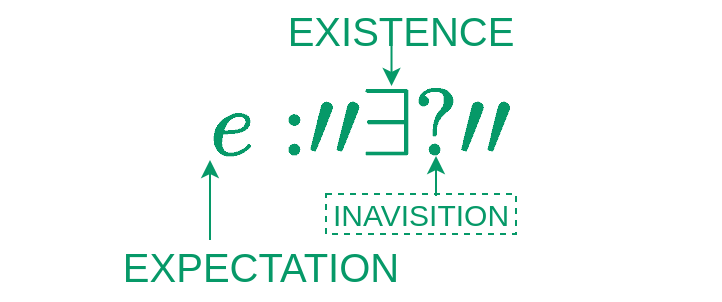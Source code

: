 <mxfile version="17.4.5" type="github">
  <diagram id="_WHZ333O5z-xr7U11Ps9" name="Page-1">
    <mxGraphModel dx="1122" dy="349" grid="1" gridSize="10" guides="1" tooltips="1" connect="1" arrows="1" fold="1" page="1" pageScale="1" pageWidth="850" pageHeight="1100" math="1" shadow="0">
      <root>
        <mxCell id="0" />
        <mxCell id="1" parent="0" />
        <mxCell id="Z4PBqZm2vjWAzn_5r-rP-4" value="&lt;font style=&quot;font-size: 40px&quot; color=&quot;#069968&quot;&gt;$$ e : &quot; \exists ?&quot;$$&lt;/font&gt;" style="text;html=1;align=center;verticalAlign=middle;resizable=0;points=[];autosize=1;strokeColor=none;fillColor=none;fontSize=30;" vertex="1" parent="1">
          <mxGeometry x="-285" y="113" width="360" height="40" as="geometry" />
        </mxCell>
        <mxCell id="Z4PBqZm2vjWAzn_5r-rP-8" value="&lt;font style=&quot;font-size: 20px&quot;&gt;EXPECTATION&lt;/font&gt;" style="text;html=1;align=center;verticalAlign=middle;resizable=0;points=[];autosize=1;strokeColor=none;fillColor=none;fontSize=30;fontColor=#069968;" vertex="1" parent="1">
          <mxGeometry x="-230" y="180" width="150" height="40" as="geometry" />
        </mxCell>
        <mxCell id="Z4PBqZm2vjWAzn_5r-rP-9" value="EXISTENCE" style="text;html=1;align=center;verticalAlign=middle;resizable=0;points=[];autosize=1;strokeColor=none;fillColor=none;fontSize=20;fontColor=#069968;" vertex="1" parent="1">
          <mxGeometry x="-150" y="70" width="130" height="30" as="geometry" />
        </mxCell>
        <mxCell id="Z4PBqZm2vjWAzn_5r-rP-10" value="&lt;font style=&quot;font-size: 15px&quot;&gt;INAVISITION&lt;/font&gt;" style="text;html=1;align=center;verticalAlign=middle;resizable=0;points=[];autosize=1;strokeColor=none;fillColor=none;fontSize=20;fontColor=#069968;" vertex="1" parent="1">
          <mxGeometry x="-125" y="160" width="100" height="30" as="geometry" />
        </mxCell>
        <mxCell id="Z4PBqZm2vjWAzn_5r-rP-11" value="" style="rounded=0;whiteSpace=wrap;html=1;fontSize=40;fontColor=#069968;fillColor=none;strokeColor=#069968;dashed=1;" vertex="1" parent="1">
          <mxGeometry x="-122" y="167" width="95" height="20" as="geometry" />
        </mxCell>
        <mxCell id="Z4PBqZm2vjWAzn_5r-rP-13" value="" style="endArrow=classic;html=1;rounded=0;fontSize=40;fontColor=#069968;strokeColor=#069968;" edge="1" parent="1">
          <mxGeometry width="50" height="50" relative="1" as="geometry">
            <mxPoint x="-180" y="190" as="sourcePoint" />
            <mxPoint x="-180" y="150" as="targetPoint" />
          </mxGeometry>
        </mxCell>
        <mxCell id="Z4PBqZm2vjWAzn_5r-rP-14" value="" style="endArrow=classic;html=1;rounded=0;fontSize=40;fontColor=#069968;strokeColor=#069968;" edge="1" parent="1">
          <mxGeometry width="50" height="50" relative="1" as="geometry">
            <mxPoint x="-89.24" y="93" as="sourcePoint" />
            <mxPoint x="-89.24" y="113" as="targetPoint" />
          </mxGeometry>
        </mxCell>
        <mxCell id="Z4PBqZm2vjWAzn_5r-rP-15" value="" style="endArrow=classic;html=1;rounded=0;fontSize=40;fontColor=#069968;strokeColor=#069968;" edge="1" parent="1">
          <mxGeometry width="50" height="50" relative="1" as="geometry">
            <mxPoint x="-67" y="168" as="sourcePoint" />
            <mxPoint x="-67" y="148" as="targetPoint" />
          </mxGeometry>
        </mxCell>
      </root>
    </mxGraphModel>
  </diagram>
</mxfile>

